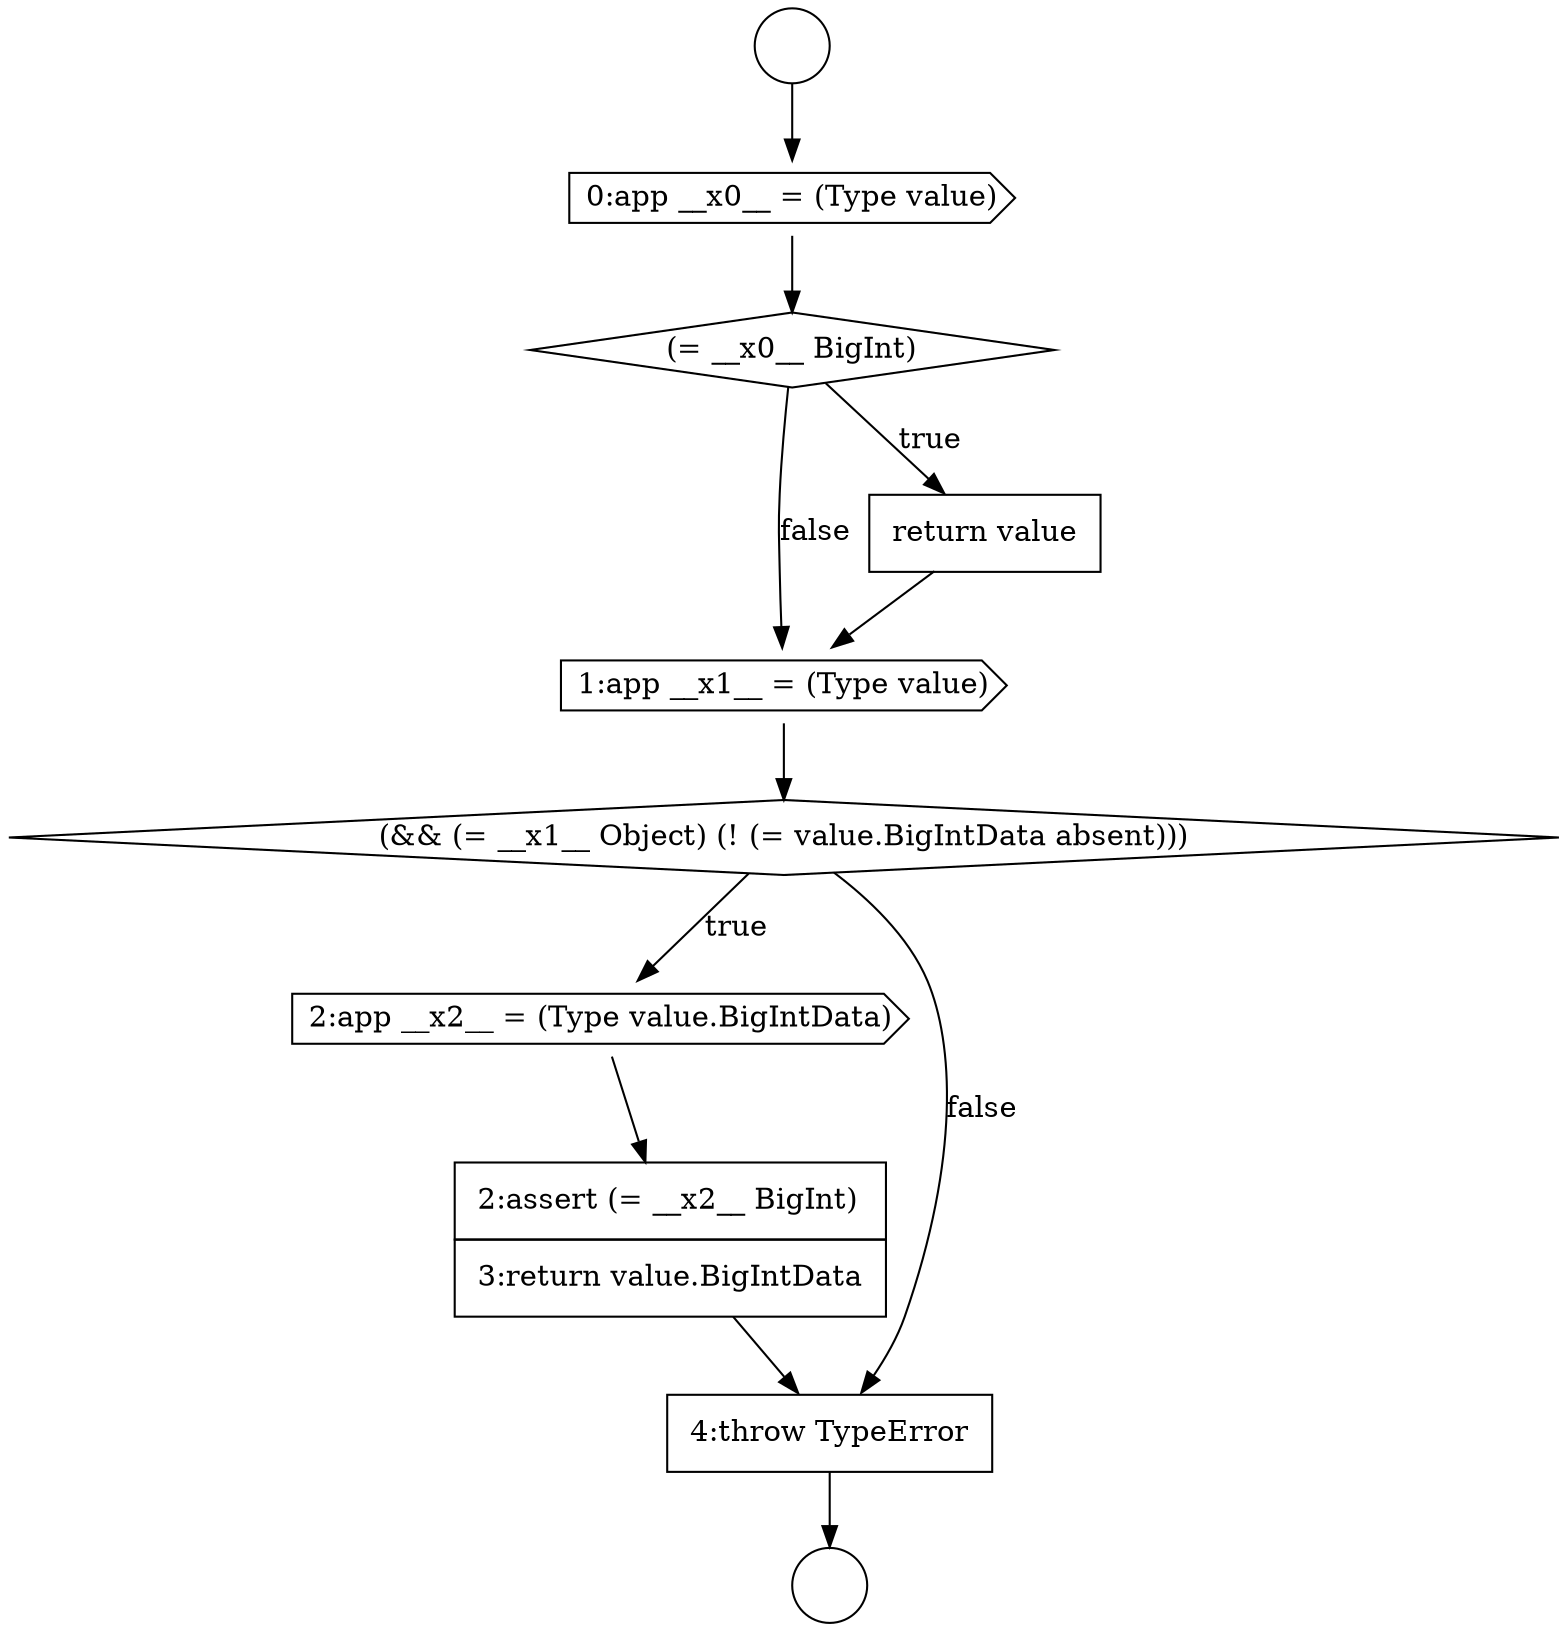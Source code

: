 digraph {
  node12762 [shape=none, margin=0, label=<<font color="black">
    <table border="0" cellborder="1" cellspacing="0" cellpadding="10">
      <tr><td align="left">2:assert (= __x2__ BigInt)</td></tr>
      <tr><td align="left">3:return value.BigIntData</td></tr>
    </table>
  </font>> color="black" fillcolor="white" style=filled]
  node12760 [shape=diamond, label=<<font color="black">(&amp;&amp; (= __x1__ Object) (! (= value.BigIntData absent)))</font>> color="black" fillcolor="white" style=filled]
  node12756 [shape=cds, label=<<font color="black">0:app __x0__ = (Type value)</font>> color="black" fillcolor="white" style=filled]
  node12759 [shape=cds, label=<<font color="black">1:app __x1__ = (Type value)</font>> color="black" fillcolor="white" style=filled]
  node12755 [shape=circle label=" " color="black" fillcolor="white" style=filled]
  node12754 [shape=circle label=" " color="black" fillcolor="white" style=filled]
  node12758 [shape=none, margin=0, label=<<font color="black">
    <table border="0" cellborder="1" cellspacing="0" cellpadding="10">
      <tr><td align="left">return value</td></tr>
    </table>
  </font>> color="black" fillcolor="white" style=filled]
  node12761 [shape=cds, label=<<font color="black">2:app __x2__ = (Type value.BigIntData)</font>> color="black" fillcolor="white" style=filled]
  node12763 [shape=none, margin=0, label=<<font color="black">
    <table border="0" cellborder="1" cellspacing="0" cellpadding="10">
      <tr><td align="left">4:throw TypeError</td></tr>
    </table>
  </font>> color="black" fillcolor="white" style=filled]
  node12757 [shape=diamond, label=<<font color="black">(= __x0__ BigInt)</font>> color="black" fillcolor="white" style=filled]
  node12759 -> node12760 [ color="black"]
  node12757 -> node12758 [label=<<font color="black">true</font>> color="black"]
  node12757 -> node12759 [label=<<font color="black">false</font>> color="black"]
  node12760 -> node12761 [label=<<font color="black">true</font>> color="black"]
  node12760 -> node12763 [label=<<font color="black">false</font>> color="black"]
  node12754 -> node12756 [ color="black"]
  node12762 -> node12763 [ color="black"]
  node12756 -> node12757 [ color="black"]
  node12761 -> node12762 [ color="black"]
  node12758 -> node12759 [ color="black"]
  node12763 -> node12755 [ color="black"]
}
